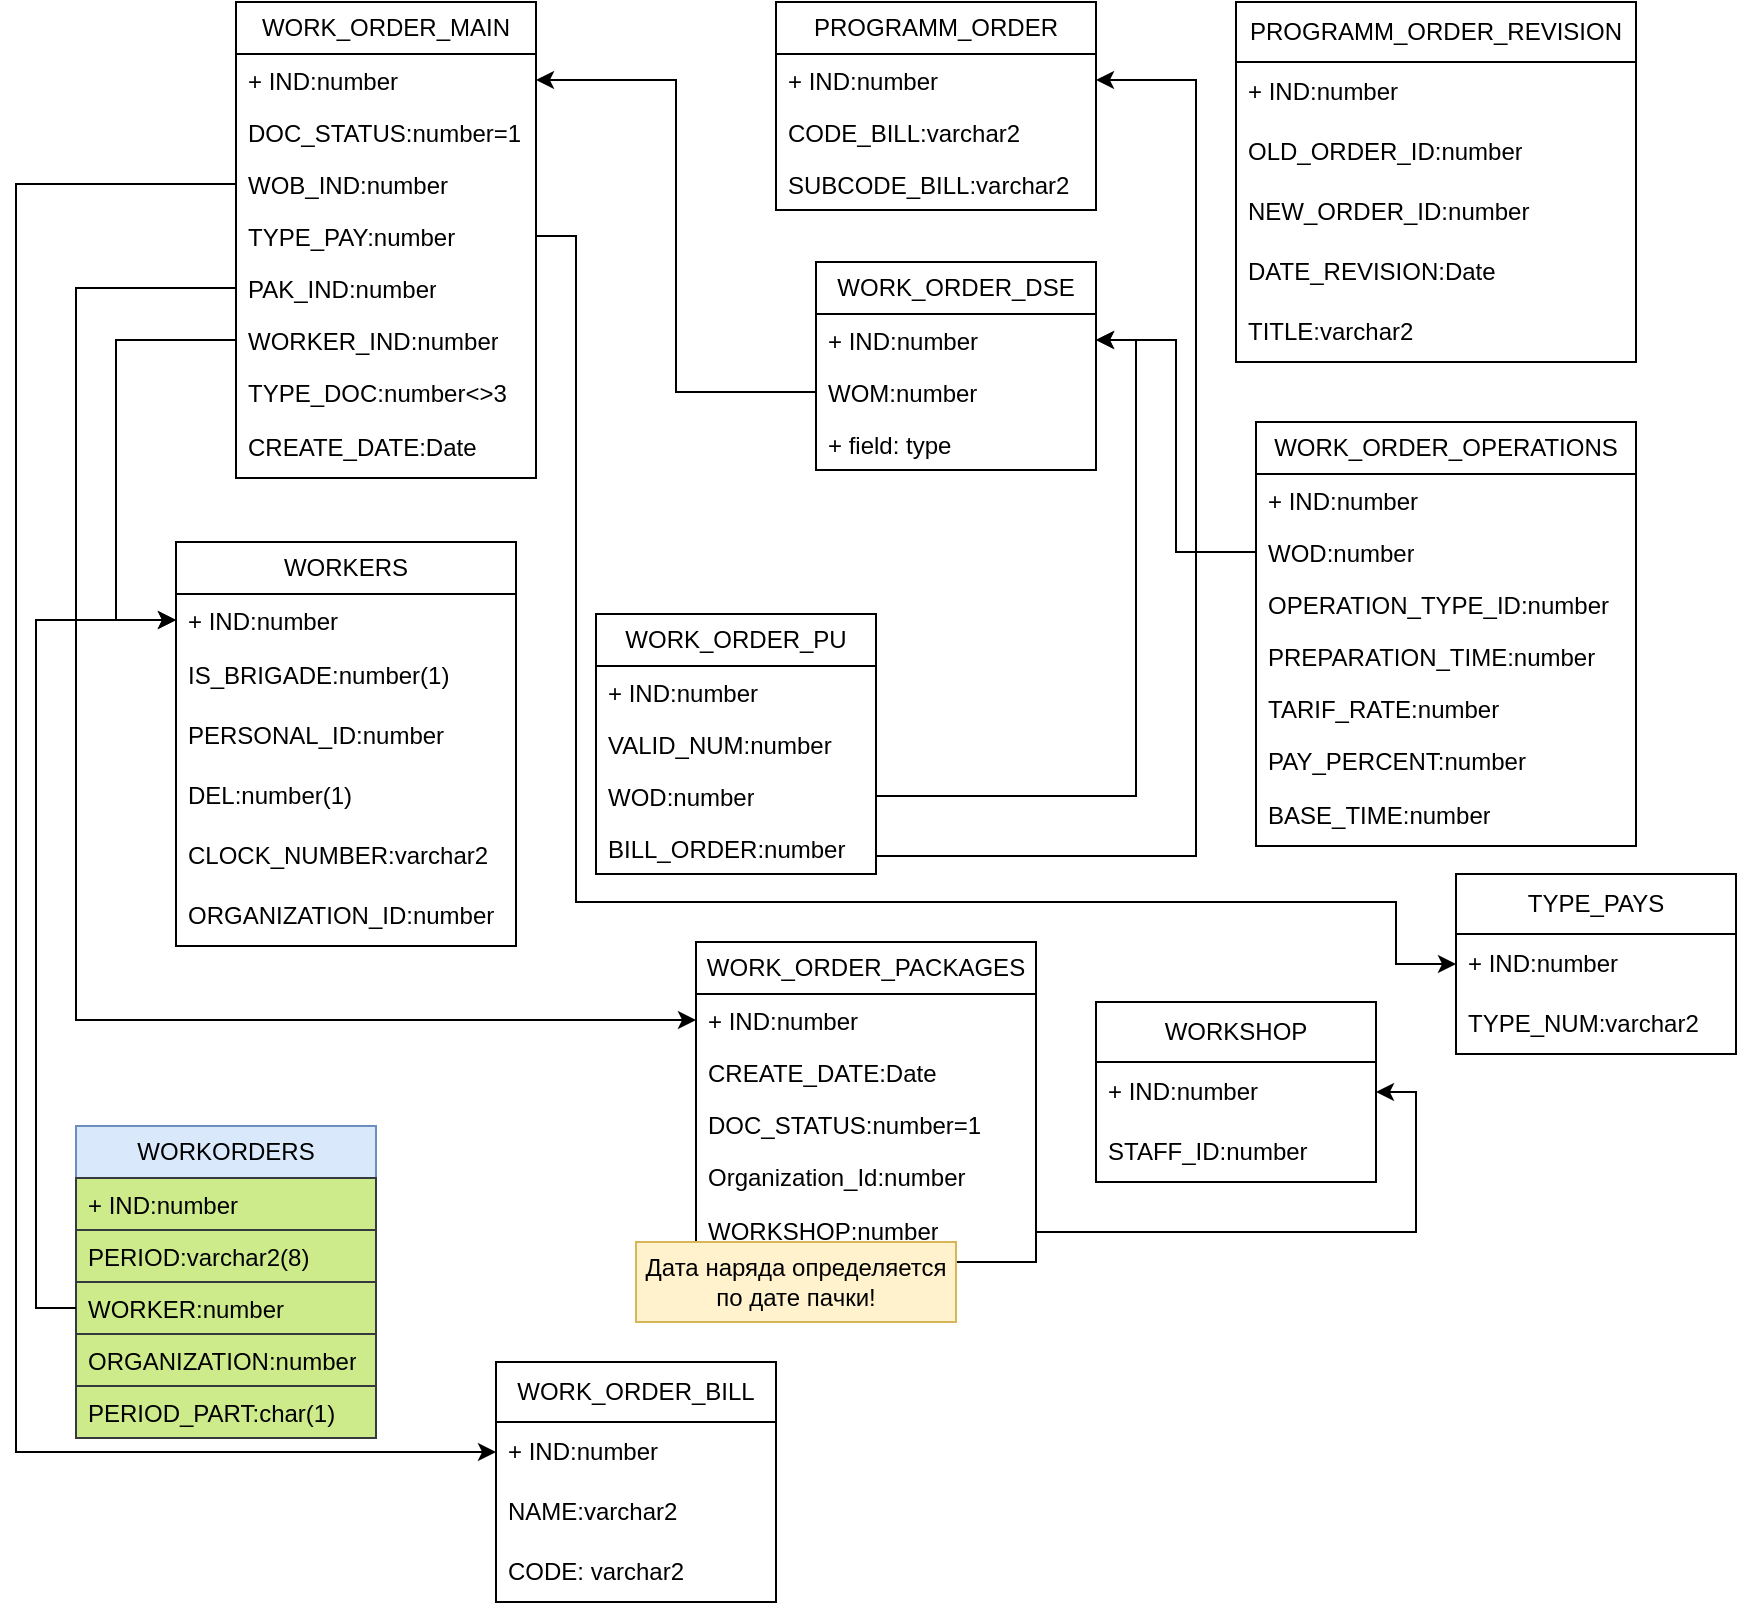 <mxfile version="21.1.8" type="github">
  <diagram name="Page-1" id="9f46799a-70d6-7492-0946-bef42562c5a5">
    <mxGraphModel dx="1434" dy="796" grid="1" gridSize="10" guides="1" tooltips="1" connect="1" arrows="1" fold="1" page="1" pageScale="1" pageWidth="1169" pageHeight="827" background="none" math="0" shadow="0">
      <root>
        <mxCell id="0" />
        <mxCell id="1" parent="0" />
        <mxCell id="JL5NNq-8GLPffX-R44t9-5" value="WORK_ORDER_MAIN" style="swimlane;fontStyle=0;childLayout=stackLayout;horizontal=1;startSize=26;fillColor=none;horizontalStack=0;resizeParent=1;resizeParentMax=0;resizeLast=0;collapsible=1;marginBottom=0;whiteSpace=wrap;html=1;" parent="1" vertex="1">
          <mxGeometry x="150" y="20" width="150" height="238" as="geometry" />
        </mxCell>
        <mxCell id="JL5NNq-8GLPffX-R44t9-6" value="+ IND:number" style="text;strokeColor=none;fillColor=none;align=left;verticalAlign=top;spacingLeft=4;spacingRight=4;overflow=hidden;rotatable=0;points=[[0,0.5],[1,0.5]];portConstraint=eastwest;whiteSpace=wrap;html=1;" parent="JL5NNq-8GLPffX-R44t9-5" vertex="1">
          <mxGeometry y="26" width="150" height="26" as="geometry" />
        </mxCell>
        <mxCell id="JL5NNq-8GLPffX-R44t9-7" value="DOC_STATUS:number=1" style="text;strokeColor=none;fillColor=none;align=left;verticalAlign=top;spacingLeft=4;spacingRight=4;overflow=hidden;rotatable=0;points=[[0,0.5],[1,0.5]];portConstraint=eastwest;whiteSpace=wrap;html=1;" parent="JL5NNq-8GLPffX-R44t9-5" vertex="1">
          <mxGeometry y="52" width="150" height="26" as="geometry" />
        </mxCell>
        <mxCell id="JL5NNq-8GLPffX-R44t9-8" value="WOB_IND:number" style="text;strokeColor=none;fillColor=none;align=left;verticalAlign=top;spacingLeft=4;spacingRight=4;overflow=hidden;rotatable=0;points=[[0,0.5],[1,0.5]];portConstraint=eastwest;whiteSpace=wrap;html=1;" parent="JL5NNq-8GLPffX-R44t9-5" vertex="1">
          <mxGeometry y="78" width="150" height="26" as="geometry" />
        </mxCell>
        <mxCell id="JL5NNq-8GLPffX-R44t9-9" value="TYPE_PAY:number" style="text;strokeColor=none;fillColor=none;align=left;verticalAlign=top;spacingLeft=4;spacingRight=4;overflow=hidden;rotatable=0;points=[[0,0.5],[1,0.5]];portConstraint=eastwest;whiteSpace=wrap;html=1;" parent="JL5NNq-8GLPffX-R44t9-5" vertex="1">
          <mxGeometry y="104" width="150" height="26" as="geometry" />
        </mxCell>
        <mxCell id="JL5NNq-8GLPffX-R44t9-33" value="PAK_IND:number" style="text;strokeColor=none;fillColor=none;align=left;verticalAlign=top;spacingLeft=4;spacingRight=4;overflow=hidden;rotatable=0;points=[[0,0.5],[1,0.5]];portConstraint=eastwest;whiteSpace=wrap;html=1;" parent="JL5NNq-8GLPffX-R44t9-5" vertex="1">
          <mxGeometry y="130" width="150" height="26" as="geometry" />
        </mxCell>
        <mxCell id="JL5NNq-8GLPffX-R44t9-41" value="WORKER_IND:number" style="text;strokeColor=none;fillColor=none;align=left;verticalAlign=top;spacingLeft=4;spacingRight=4;overflow=hidden;rotatable=0;points=[[0,0.5],[1,0.5]];portConstraint=eastwest;whiteSpace=wrap;html=1;" parent="JL5NNq-8GLPffX-R44t9-5" vertex="1">
          <mxGeometry y="156" width="150" height="26" as="geometry" />
        </mxCell>
        <mxCell id="JL5NNq-8GLPffX-R44t9-56" value="TYPE_DOC:number&amp;lt;&amp;gt;3" style="text;strokeColor=none;fillColor=none;align=left;verticalAlign=top;spacingLeft=4;spacingRight=4;overflow=hidden;rotatable=0;points=[[0,0.5],[1,0.5]];portConstraint=eastwest;whiteSpace=wrap;html=1;" parent="JL5NNq-8GLPffX-R44t9-5" vertex="1">
          <mxGeometry y="182" width="150" height="26" as="geometry" />
        </mxCell>
        <mxCell id="oC8seJXO5h8MSKb7G7MF-5" value="CREATE_DATE:Date" style="text;strokeColor=none;fillColor=none;align=left;verticalAlign=middle;spacingLeft=4;spacingRight=4;overflow=hidden;points=[[0,0.5],[1,0.5]];portConstraint=eastwest;rotatable=0;whiteSpace=wrap;html=1;" parent="JL5NNq-8GLPffX-R44t9-5" vertex="1">
          <mxGeometry y="208" width="150" height="30" as="geometry" />
        </mxCell>
        <mxCell id="JL5NNq-8GLPffX-R44t9-10" value="WORK_ORDER_DSE" style="swimlane;fontStyle=0;childLayout=stackLayout;horizontal=1;startSize=26;fillColor=none;horizontalStack=0;resizeParent=1;resizeParentMax=0;resizeLast=0;collapsible=1;marginBottom=0;whiteSpace=wrap;html=1;" parent="1" vertex="1">
          <mxGeometry x="440" y="150" width="140" height="104" as="geometry" />
        </mxCell>
        <mxCell id="JL5NNq-8GLPffX-R44t9-12" value="+ IND:number" style="text;strokeColor=none;fillColor=none;align=left;verticalAlign=top;spacingLeft=4;spacingRight=4;overflow=hidden;rotatable=0;points=[[0,0.5],[1,0.5]];portConstraint=eastwest;whiteSpace=wrap;html=1;" parent="JL5NNq-8GLPffX-R44t9-10" vertex="1">
          <mxGeometry y="26" width="140" height="26" as="geometry" />
        </mxCell>
        <mxCell id="JL5NNq-8GLPffX-R44t9-11" value="WOM:number" style="text;strokeColor=none;fillColor=none;align=left;verticalAlign=top;spacingLeft=4;spacingRight=4;overflow=hidden;rotatable=0;points=[[0,0.5],[1,0.5]];portConstraint=eastwest;whiteSpace=wrap;html=1;" parent="JL5NNq-8GLPffX-R44t9-10" vertex="1">
          <mxGeometry y="52" width="140" height="26" as="geometry" />
        </mxCell>
        <mxCell id="JL5NNq-8GLPffX-R44t9-13" value="+ field: type" style="text;strokeColor=none;fillColor=none;align=left;verticalAlign=top;spacingLeft=4;spacingRight=4;overflow=hidden;rotatable=0;points=[[0,0.5],[1,0.5]];portConstraint=eastwest;whiteSpace=wrap;html=1;" parent="JL5NNq-8GLPffX-R44t9-10" vertex="1">
          <mxGeometry y="78" width="140" height="26" as="geometry" />
        </mxCell>
        <mxCell id="JL5NNq-8GLPffX-R44t9-14" style="edgeStyle=orthogonalEdgeStyle;rounded=0;orthogonalLoop=1;jettySize=auto;html=1;exitX=0;exitY=0.5;exitDx=0;exitDy=0;entryX=1;entryY=0.5;entryDx=0;entryDy=0;" parent="1" source="JL5NNq-8GLPffX-R44t9-11" target="JL5NNq-8GLPffX-R44t9-6" edge="1">
          <mxGeometry relative="1" as="geometry" />
        </mxCell>
        <mxCell id="JL5NNq-8GLPffX-R44t9-15" value="WORK_ORDER_PU" style="swimlane;fontStyle=0;childLayout=stackLayout;horizontal=1;startSize=26;fillColor=none;horizontalStack=0;resizeParent=1;resizeParentMax=0;resizeLast=0;collapsible=1;marginBottom=0;whiteSpace=wrap;html=1;" parent="1" vertex="1">
          <mxGeometry x="330" y="326" width="140" height="130" as="geometry" />
        </mxCell>
        <mxCell id="JL5NNq-8GLPffX-R44t9-16" value="+ IND:number" style="text;strokeColor=none;fillColor=none;align=left;verticalAlign=top;spacingLeft=4;spacingRight=4;overflow=hidden;rotatable=0;points=[[0,0.5],[1,0.5]];portConstraint=eastwest;whiteSpace=wrap;html=1;" parent="JL5NNq-8GLPffX-R44t9-15" vertex="1">
          <mxGeometry y="26" width="140" height="26" as="geometry" />
        </mxCell>
        <mxCell id="JL5NNq-8GLPffX-R44t9-17" value="VALID_NUM:number" style="text;strokeColor=none;fillColor=none;align=left;verticalAlign=top;spacingLeft=4;spacingRight=4;overflow=hidden;rotatable=0;points=[[0,0.5],[1,0.5]];portConstraint=eastwest;whiteSpace=wrap;html=1;" parent="JL5NNq-8GLPffX-R44t9-15" vertex="1">
          <mxGeometry y="52" width="140" height="26" as="geometry" />
        </mxCell>
        <mxCell id="JL5NNq-8GLPffX-R44t9-18" value="WOD:number" style="text;strokeColor=none;fillColor=none;align=left;verticalAlign=top;spacingLeft=4;spacingRight=4;overflow=hidden;rotatable=0;points=[[0,0.5],[1,0.5]];portConstraint=eastwest;whiteSpace=wrap;html=1;" parent="JL5NNq-8GLPffX-R44t9-15" vertex="1">
          <mxGeometry y="78" width="140" height="26" as="geometry" />
        </mxCell>
        <mxCell id="JL5NNq-8GLPffX-R44t9-53" value="BILL_ORDER:number" style="text;strokeColor=none;fillColor=none;align=left;verticalAlign=top;spacingLeft=4;spacingRight=4;overflow=hidden;rotatable=0;points=[[0,0.5],[1,0.5]];portConstraint=eastwest;whiteSpace=wrap;html=1;" parent="JL5NNq-8GLPffX-R44t9-15" vertex="1">
          <mxGeometry y="104" width="140" height="26" as="geometry" />
        </mxCell>
        <mxCell id="JL5NNq-8GLPffX-R44t9-19" style="edgeStyle=orthogonalEdgeStyle;rounded=0;orthogonalLoop=1;jettySize=auto;html=1;exitX=1;exitY=0.5;exitDx=0;exitDy=0;entryX=1;entryY=0.5;entryDx=0;entryDy=0;" parent="1" source="JL5NNq-8GLPffX-R44t9-18" target="JL5NNq-8GLPffX-R44t9-12" edge="1">
          <mxGeometry relative="1" as="geometry" />
        </mxCell>
        <mxCell id="JL5NNq-8GLPffX-R44t9-20" value="WORK_ORDER_OPERATIONS" style="swimlane;fontStyle=0;childLayout=stackLayout;horizontal=1;startSize=26;fillColor=none;horizontalStack=0;resizeParent=1;resizeParentMax=0;resizeLast=0;collapsible=1;marginBottom=0;whiteSpace=wrap;html=1;" parent="1" vertex="1">
          <mxGeometry x="660" y="230" width="190" height="212" as="geometry" />
        </mxCell>
        <mxCell id="JL5NNq-8GLPffX-R44t9-21" value="+ IND:number" style="text;strokeColor=none;fillColor=none;align=left;verticalAlign=top;spacingLeft=4;spacingRight=4;overflow=hidden;rotatable=0;points=[[0,0.5],[1,0.5]];portConstraint=eastwest;whiteSpace=wrap;html=1;" parent="JL5NNq-8GLPffX-R44t9-20" vertex="1">
          <mxGeometry y="26" width="190" height="26" as="geometry" />
        </mxCell>
        <mxCell id="JL5NNq-8GLPffX-R44t9-22" value="WOD:number" style="text;strokeColor=none;fillColor=none;align=left;verticalAlign=top;spacingLeft=4;spacingRight=4;overflow=hidden;rotatable=0;points=[[0,0.5],[1,0.5]];portConstraint=eastwest;whiteSpace=wrap;html=1;" parent="JL5NNq-8GLPffX-R44t9-20" vertex="1">
          <mxGeometry y="52" width="190" height="26" as="geometry" />
        </mxCell>
        <mxCell id="JL5NNq-8GLPffX-R44t9-23" value="OPERATION_TYPE_ID:number" style="text;strokeColor=none;fillColor=none;align=left;verticalAlign=top;spacingLeft=4;spacingRight=4;overflow=hidden;rotatable=0;points=[[0,0.5],[1,0.5]];portConstraint=eastwest;whiteSpace=wrap;html=1;" parent="JL5NNq-8GLPffX-R44t9-20" vertex="1">
          <mxGeometry y="78" width="190" height="26" as="geometry" />
        </mxCell>
        <mxCell id="JL5NNq-8GLPffX-R44t9-26" value="PREPARATION_TIME:number" style="text;strokeColor=none;fillColor=none;align=left;verticalAlign=top;spacingLeft=4;spacingRight=4;overflow=hidden;rotatable=0;points=[[0,0.5],[1,0.5]];portConstraint=eastwest;whiteSpace=wrap;html=1;" parent="JL5NNq-8GLPffX-R44t9-20" vertex="1">
          <mxGeometry y="104" width="190" height="26" as="geometry" />
        </mxCell>
        <mxCell id="JL5NNq-8GLPffX-R44t9-25" value="TARIF_RATE:number" style="text;strokeColor=none;fillColor=none;align=left;verticalAlign=top;spacingLeft=4;spacingRight=4;overflow=hidden;rotatable=0;points=[[0,0.5],[1,0.5]];portConstraint=eastwest;whiteSpace=wrap;html=1;" parent="JL5NNq-8GLPffX-R44t9-20" vertex="1">
          <mxGeometry y="130" width="190" height="26" as="geometry" />
        </mxCell>
        <mxCell id="JL5NNq-8GLPffX-R44t9-27" value="PAY_PERCENT:number" style="text;strokeColor=none;fillColor=none;align=left;verticalAlign=top;spacingLeft=4;spacingRight=4;overflow=hidden;rotatable=0;points=[[0,0.5],[1,0.5]];portConstraint=eastwest;whiteSpace=wrap;html=1;" parent="JL5NNq-8GLPffX-R44t9-20" vertex="1">
          <mxGeometry y="156" width="190" height="26" as="geometry" />
        </mxCell>
        <mxCell id="oC8seJXO5h8MSKb7G7MF-7" value="BASE_TIME:number" style="text;strokeColor=none;fillColor=none;align=left;verticalAlign=middle;spacingLeft=4;spacingRight=4;overflow=hidden;points=[[0,0.5],[1,0.5]];portConstraint=eastwest;rotatable=0;whiteSpace=wrap;html=1;" parent="JL5NNq-8GLPffX-R44t9-20" vertex="1">
          <mxGeometry y="182" width="190" height="30" as="geometry" />
        </mxCell>
        <mxCell id="JL5NNq-8GLPffX-R44t9-24" style="edgeStyle=orthogonalEdgeStyle;rounded=0;orthogonalLoop=1;jettySize=auto;html=1;exitX=0;exitY=0.5;exitDx=0;exitDy=0;entryX=1;entryY=0.5;entryDx=0;entryDy=0;" parent="1" source="JL5NNq-8GLPffX-R44t9-22" target="JL5NNq-8GLPffX-R44t9-12" edge="1">
          <mxGeometry relative="1" as="geometry" />
        </mxCell>
        <mxCell id="JL5NNq-8GLPffX-R44t9-28" value="WORK_ORDER_PACKAGES" style="swimlane;fontStyle=0;childLayout=stackLayout;horizontal=1;startSize=26;fillColor=none;horizontalStack=0;resizeParent=1;resizeParentMax=0;resizeLast=0;collapsible=1;marginBottom=0;whiteSpace=wrap;html=1;" parent="1" vertex="1">
          <mxGeometry x="380" y="490" width="170" height="160" as="geometry" />
        </mxCell>
        <mxCell id="JL5NNq-8GLPffX-R44t9-29" value="+ IND:number" style="text;strokeColor=none;fillColor=none;align=left;verticalAlign=top;spacingLeft=4;spacingRight=4;overflow=hidden;rotatable=0;points=[[0,0.5],[1,0.5]];portConstraint=eastwest;whiteSpace=wrap;html=1;" parent="JL5NNq-8GLPffX-R44t9-28" vertex="1">
          <mxGeometry y="26" width="170" height="26" as="geometry" />
        </mxCell>
        <mxCell id="JL5NNq-8GLPffX-R44t9-30" value="CREATE_DATE:Date" style="text;strokeColor=none;fillColor=none;align=left;verticalAlign=top;spacingLeft=4;spacingRight=4;overflow=hidden;rotatable=0;points=[[0,0.5],[1,0.5]];portConstraint=eastwest;whiteSpace=wrap;html=1;" parent="JL5NNq-8GLPffX-R44t9-28" vertex="1">
          <mxGeometry y="52" width="170" height="26" as="geometry" />
        </mxCell>
        <mxCell id="JL5NNq-8GLPffX-R44t9-31" value="DOC_STATUS:number=1" style="text;strokeColor=none;fillColor=none;align=left;verticalAlign=top;spacingLeft=4;spacingRight=4;overflow=hidden;rotatable=0;points=[[0,0.5],[1,0.5]];portConstraint=eastwest;whiteSpace=wrap;html=1;" parent="JL5NNq-8GLPffX-R44t9-28" vertex="1">
          <mxGeometry y="78" width="170" height="26" as="geometry" />
        </mxCell>
        <mxCell id="JL5NNq-8GLPffX-R44t9-32" value="Organization_Id:number" style="text;strokeColor=none;fillColor=none;align=left;verticalAlign=top;spacingLeft=4;spacingRight=4;overflow=hidden;rotatable=0;points=[[0,0.5],[1,0.5]];portConstraint=eastwest;whiteSpace=wrap;html=1;" parent="JL5NNq-8GLPffX-R44t9-28" vertex="1">
          <mxGeometry y="104" width="170" height="26" as="geometry" />
        </mxCell>
        <mxCell id="oC8seJXO5h8MSKb7G7MF-15" value="WORKSHOP:number" style="text;strokeColor=none;fillColor=none;align=left;verticalAlign=middle;spacingLeft=4;spacingRight=4;overflow=hidden;points=[[0,0.5],[1,0.5]];portConstraint=eastwest;rotatable=0;whiteSpace=wrap;html=1;" parent="JL5NNq-8GLPffX-R44t9-28" vertex="1">
          <mxGeometry y="130" width="170" height="30" as="geometry" />
        </mxCell>
        <mxCell id="JL5NNq-8GLPffX-R44t9-35" value="WORKORDERS" style="swimlane;fontStyle=0;childLayout=stackLayout;horizontal=1;startSize=26;fillColor=#dae8fc;horizontalStack=0;resizeParent=1;resizeParentMax=0;resizeLast=0;collapsible=1;marginBottom=0;whiteSpace=wrap;html=1;strokeColor=#6c8ebf;" parent="1" vertex="1">
          <mxGeometry x="70" y="582" width="150" height="156" as="geometry" />
        </mxCell>
        <mxCell id="JL5NNq-8GLPffX-R44t9-36" value="+ IND:number" style="text;strokeColor=#36393d;fillColor=#cdeb8b;align=left;verticalAlign=top;spacingLeft=4;spacingRight=4;overflow=hidden;rotatable=0;points=[[0,0.5],[1,0.5]];portConstraint=eastwest;whiteSpace=wrap;html=1;" parent="JL5NNq-8GLPffX-R44t9-35" vertex="1">
          <mxGeometry y="26" width="150" height="26" as="geometry" />
        </mxCell>
        <mxCell id="JL5NNq-8GLPffX-R44t9-37" value="PERIOD:varchar2(8)" style="text;strokeColor=#36393d;fillColor=#cdeb8b;align=left;verticalAlign=top;spacingLeft=4;spacingRight=4;overflow=hidden;rotatable=0;points=[[0,0.5],[1,0.5]];portConstraint=eastwest;whiteSpace=wrap;html=1;" parent="JL5NNq-8GLPffX-R44t9-35" vertex="1">
          <mxGeometry y="52" width="150" height="26" as="geometry" />
        </mxCell>
        <mxCell id="JL5NNq-8GLPffX-R44t9-38" value="WORKER:number" style="text;strokeColor=#36393d;fillColor=#cdeb8b;align=left;verticalAlign=top;spacingLeft=4;spacingRight=4;overflow=hidden;rotatable=0;points=[[0,0.5],[1,0.5]];portConstraint=eastwest;whiteSpace=wrap;html=1;" parent="JL5NNq-8GLPffX-R44t9-35" vertex="1">
          <mxGeometry y="78" width="150" height="26" as="geometry" />
        </mxCell>
        <mxCell id="JL5NNq-8GLPffX-R44t9-39" value="ORGANIZATION:number" style="text;strokeColor=#36393d;fillColor=#cdeb8b;align=left;verticalAlign=top;spacingLeft=4;spacingRight=4;overflow=hidden;rotatable=0;points=[[0,0.5],[1,0.5]];portConstraint=eastwest;whiteSpace=wrap;html=1;" parent="JL5NNq-8GLPffX-R44t9-35" vertex="1">
          <mxGeometry y="104" width="150" height="26" as="geometry" />
        </mxCell>
        <mxCell id="JL5NNq-8GLPffX-R44t9-40" value="PERIOD_PART:char(1)" style="text;strokeColor=#36393d;fillColor=#cdeb8b;align=left;verticalAlign=top;spacingLeft=4;spacingRight=4;overflow=hidden;rotatable=0;points=[[0,0.5],[1,0.5]];portConstraint=eastwest;whiteSpace=wrap;html=1;" parent="JL5NNq-8GLPffX-R44t9-35" vertex="1">
          <mxGeometry y="130" width="150" height="26" as="geometry" />
        </mxCell>
        <mxCell id="JL5NNq-8GLPffX-R44t9-42" value="WORKERS" style="swimlane;fontStyle=0;childLayout=stackLayout;horizontal=1;startSize=26;fillColor=none;horizontalStack=0;resizeParent=1;resizeParentMax=0;resizeLast=0;collapsible=1;marginBottom=0;whiteSpace=wrap;html=1;" parent="1" vertex="1">
          <mxGeometry x="120" y="290" width="170" height="202" as="geometry" />
        </mxCell>
        <mxCell id="JL5NNq-8GLPffX-R44t9-43" value="+ IND:number" style="text;strokeColor=none;fillColor=none;align=left;verticalAlign=top;spacingLeft=4;spacingRight=4;overflow=hidden;rotatable=0;points=[[0,0.5],[1,0.5]];portConstraint=eastwest;whiteSpace=wrap;html=1;" parent="JL5NNq-8GLPffX-R44t9-42" vertex="1">
          <mxGeometry y="26" width="170" height="26" as="geometry" />
        </mxCell>
        <mxCell id="oC8seJXO5h8MSKb7G7MF-17" value="IS_BRIGADE:number(1)" style="text;strokeColor=none;fillColor=none;align=left;verticalAlign=middle;spacingLeft=4;spacingRight=4;overflow=hidden;points=[[0,0.5],[1,0.5]];portConstraint=eastwest;rotatable=0;whiteSpace=wrap;html=1;" parent="JL5NNq-8GLPffX-R44t9-42" vertex="1">
          <mxGeometry y="52" width="170" height="30" as="geometry" />
        </mxCell>
        <mxCell id="oC8seJXO5h8MSKb7G7MF-18" value="PERSONAL_ID:number" style="text;strokeColor=none;fillColor=none;align=left;verticalAlign=middle;spacingLeft=4;spacingRight=4;overflow=hidden;points=[[0,0.5],[1,0.5]];portConstraint=eastwest;rotatable=0;whiteSpace=wrap;html=1;" parent="JL5NNq-8GLPffX-R44t9-42" vertex="1">
          <mxGeometry y="82" width="170" height="30" as="geometry" />
        </mxCell>
        <mxCell id="iDvpU5UxS4VV4juBtvxx-12" value="DEL:number(1)" style="text;strokeColor=none;fillColor=none;align=left;verticalAlign=middle;spacingLeft=4;spacingRight=4;overflow=hidden;points=[[0,0.5],[1,0.5]];portConstraint=eastwest;rotatable=0;whiteSpace=wrap;html=1;" vertex="1" parent="JL5NNq-8GLPffX-R44t9-42">
          <mxGeometry y="112" width="170" height="30" as="geometry" />
        </mxCell>
        <mxCell id="iDvpU5UxS4VV4juBtvxx-13" value="CLOCK_NUMBER:varchar2" style="text;strokeColor=none;fillColor=none;align=left;verticalAlign=middle;spacingLeft=4;spacingRight=4;overflow=hidden;points=[[0,0.5],[1,0.5]];portConstraint=eastwest;rotatable=0;whiteSpace=wrap;html=1;" vertex="1" parent="JL5NNq-8GLPffX-R44t9-42">
          <mxGeometry y="142" width="170" height="30" as="geometry" />
        </mxCell>
        <mxCell id="iDvpU5UxS4VV4juBtvxx-14" value="ORGANIZATION_ID:number" style="text;strokeColor=none;fillColor=none;align=left;verticalAlign=middle;spacingLeft=4;spacingRight=4;overflow=hidden;points=[[0,0.5],[1,0.5]];portConstraint=eastwest;rotatable=0;whiteSpace=wrap;html=1;" vertex="1" parent="JL5NNq-8GLPffX-R44t9-42">
          <mxGeometry y="172" width="170" height="30" as="geometry" />
        </mxCell>
        <mxCell id="JL5NNq-8GLPffX-R44t9-47" style="edgeStyle=orthogonalEdgeStyle;rounded=0;orthogonalLoop=1;jettySize=auto;html=1;exitX=0;exitY=0.5;exitDx=0;exitDy=0;entryX=0;entryY=0.5;entryDx=0;entryDy=0;" parent="1" source="JL5NNq-8GLPffX-R44t9-41" target="JL5NNq-8GLPffX-R44t9-43" edge="1">
          <mxGeometry relative="1" as="geometry">
            <mxPoint x="120" y="340" as="targetPoint" />
            <Array as="points">
              <mxPoint x="90" y="189" />
              <mxPoint x="90" y="329" />
            </Array>
          </mxGeometry>
        </mxCell>
        <mxCell id="JL5NNq-8GLPffX-R44t9-48" style="edgeStyle=orthogonalEdgeStyle;rounded=0;orthogonalLoop=1;jettySize=auto;html=1;exitX=0;exitY=0.5;exitDx=0;exitDy=0;entryX=0;entryY=0.5;entryDx=0;entryDy=0;" parent="1" source="JL5NNq-8GLPffX-R44t9-38" target="JL5NNq-8GLPffX-R44t9-43" edge="1">
          <mxGeometry relative="1" as="geometry" />
        </mxCell>
        <mxCell id="JL5NNq-8GLPffX-R44t9-49" value="PROGRAMM_ORDER" style="swimlane;fontStyle=0;childLayout=stackLayout;horizontal=1;startSize=26;fillColor=none;horizontalStack=0;resizeParent=1;resizeParentMax=0;resizeLast=0;collapsible=1;marginBottom=0;whiteSpace=wrap;html=1;" parent="1" vertex="1">
          <mxGeometry x="420" y="20" width="160" height="104" as="geometry" />
        </mxCell>
        <mxCell id="JL5NNq-8GLPffX-R44t9-50" value="+ IND:number" style="text;strokeColor=none;fillColor=none;align=left;verticalAlign=top;spacingLeft=4;spacingRight=4;overflow=hidden;rotatable=0;points=[[0,0.5],[1,0.5]];portConstraint=eastwest;whiteSpace=wrap;html=1;" parent="JL5NNq-8GLPffX-R44t9-49" vertex="1">
          <mxGeometry y="26" width="160" height="26" as="geometry" />
        </mxCell>
        <mxCell id="JL5NNq-8GLPffX-R44t9-51" value="CODE_BILL:varchar2" style="text;strokeColor=none;fillColor=none;align=left;verticalAlign=top;spacingLeft=4;spacingRight=4;overflow=hidden;rotatable=0;points=[[0,0.5],[1,0.5]];portConstraint=eastwest;whiteSpace=wrap;html=1;" parent="JL5NNq-8GLPffX-R44t9-49" vertex="1">
          <mxGeometry y="52" width="160" height="26" as="geometry" />
        </mxCell>
        <mxCell id="JL5NNq-8GLPffX-R44t9-52" value="SUBCODE_BILL:varchar2" style="text;strokeColor=none;fillColor=none;align=left;verticalAlign=top;spacingLeft=4;spacingRight=4;overflow=hidden;rotatable=0;points=[[0,0.5],[1,0.5]];portConstraint=eastwest;whiteSpace=wrap;html=1;" parent="JL5NNq-8GLPffX-R44t9-49" vertex="1">
          <mxGeometry y="78" width="160" height="26" as="geometry" />
        </mxCell>
        <mxCell id="JL5NNq-8GLPffX-R44t9-55" style="edgeStyle=orthogonalEdgeStyle;rounded=0;orthogonalLoop=1;jettySize=auto;html=1;exitX=1;exitY=0.5;exitDx=0;exitDy=0;entryX=1;entryY=0.5;entryDx=0;entryDy=0;" parent="1" source="JL5NNq-8GLPffX-R44t9-53" target="JL5NNq-8GLPffX-R44t9-50" edge="1">
          <mxGeometry relative="1" as="geometry">
            <Array as="points">
              <mxPoint x="470" y="447" />
              <mxPoint x="630" y="447" />
              <mxPoint x="630" y="59" />
            </Array>
            <mxPoint x="590" y="59" as="targetPoint" />
          </mxGeometry>
        </mxCell>
        <mxCell id="JL5NNq-8GLPffX-R44t9-57" style="edgeStyle=orthogonalEdgeStyle;rounded=0;orthogonalLoop=1;jettySize=auto;html=1;exitX=0;exitY=0.5;exitDx=0;exitDy=0;entryX=0;entryY=0.5;entryDx=0;entryDy=0;" parent="1" source="JL5NNq-8GLPffX-R44t9-33" target="JL5NNq-8GLPffX-R44t9-29" edge="1">
          <mxGeometry relative="1" as="geometry">
            <Array as="points">
              <mxPoint x="70" y="163" />
              <mxPoint x="70" y="529" />
            </Array>
          </mxGeometry>
        </mxCell>
        <mxCell id="oC8seJXO5h8MSKb7G7MF-1" value="WORKSHOP" style="swimlane;fontStyle=0;childLayout=stackLayout;horizontal=1;startSize=30;horizontalStack=0;resizeParent=1;resizeParentMax=0;resizeLast=0;collapsible=1;marginBottom=0;whiteSpace=wrap;html=1;" parent="1" vertex="1">
          <mxGeometry x="580" y="520" width="140" height="90" as="geometry" />
        </mxCell>
        <mxCell id="oC8seJXO5h8MSKb7G7MF-2" value="+ IND:number" style="text;strokeColor=none;fillColor=none;align=left;verticalAlign=middle;spacingLeft=4;spacingRight=4;overflow=hidden;points=[[0,0.5],[1,0.5]];portConstraint=eastwest;rotatable=0;whiteSpace=wrap;html=1;" parent="oC8seJXO5h8MSKb7G7MF-1" vertex="1">
          <mxGeometry y="30" width="140" height="30" as="geometry" />
        </mxCell>
        <mxCell id="oC8seJXO5h8MSKb7G7MF-3" value="STAFF_ID:number" style="text;strokeColor=none;fillColor=none;align=left;verticalAlign=middle;spacingLeft=4;spacingRight=4;overflow=hidden;points=[[0,0.5],[1,0.5]];portConstraint=eastwest;rotatable=0;whiteSpace=wrap;html=1;" parent="oC8seJXO5h8MSKb7G7MF-1" vertex="1">
          <mxGeometry y="60" width="140" height="30" as="geometry" />
        </mxCell>
        <mxCell id="oC8seJXO5h8MSKb7G7MF-8" value="Дата наряда определяется по дате пачки!" style="text;html=1;strokeColor=#d6b656;fillColor=#fff2cc;align=center;verticalAlign=middle;whiteSpace=wrap;rounded=0;" parent="1" vertex="1">
          <mxGeometry x="350" y="640" width="160" height="40" as="geometry" />
        </mxCell>
        <mxCell id="oC8seJXO5h8MSKb7G7MF-9" value="PROGRAMM_ORDER_REVISION" style="swimlane;fontStyle=0;childLayout=stackLayout;horizontal=1;startSize=30;horizontalStack=0;resizeParent=1;resizeParentMax=0;resizeLast=0;collapsible=1;marginBottom=0;whiteSpace=wrap;html=1;" parent="1" vertex="1">
          <mxGeometry x="650" y="20" width="200" height="180" as="geometry" />
        </mxCell>
        <mxCell id="oC8seJXO5h8MSKb7G7MF-11" value="+ IND:number" style="text;strokeColor=none;fillColor=none;align=left;verticalAlign=middle;spacingLeft=4;spacingRight=4;overflow=hidden;points=[[0,0.5],[1,0.5]];portConstraint=eastwest;rotatable=0;whiteSpace=wrap;html=1;" parent="oC8seJXO5h8MSKb7G7MF-9" vertex="1">
          <mxGeometry y="30" width="200" height="30" as="geometry" />
        </mxCell>
        <mxCell id="oC8seJXO5h8MSKb7G7MF-10" value="OLD_ORDER_ID:number" style="text;strokeColor=none;fillColor=none;align=left;verticalAlign=middle;spacingLeft=4;spacingRight=4;overflow=hidden;points=[[0,0.5],[1,0.5]];portConstraint=eastwest;rotatable=0;whiteSpace=wrap;html=1;" parent="oC8seJXO5h8MSKb7G7MF-9" vertex="1">
          <mxGeometry y="60" width="200" height="30" as="geometry" />
        </mxCell>
        <mxCell id="oC8seJXO5h8MSKb7G7MF-12" value="NEW_ORDER_ID:number" style="text;strokeColor=none;fillColor=none;align=left;verticalAlign=middle;spacingLeft=4;spacingRight=4;overflow=hidden;points=[[0,0.5],[1,0.5]];portConstraint=eastwest;rotatable=0;whiteSpace=wrap;html=1;" parent="oC8seJXO5h8MSKb7G7MF-9" vertex="1">
          <mxGeometry y="90" width="200" height="30" as="geometry" />
        </mxCell>
        <mxCell id="oC8seJXO5h8MSKb7G7MF-13" value="DATE_REVISION:Date" style="text;strokeColor=none;fillColor=none;align=left;verticalAlign=middle;spacingLeft=4;spacingRight=4;overflow=hidden;points=[[0,0.5],[1,0.5]];portConstraint=eastwest;rotatable=0;whiteSpace=wrap;html=1;" parent="oC8seJXO5h8MSKb7G7MF-9" vertex="1">
          <mxGeometry y="120" width="200" height="30" as="geometry" />
        </mxCell>
        <mxCell id="oC8seJXO5h8MSKb7G7MF-14" value="TITLE:varchar2" style="text;strokeColor=none;fillColor=none;align=left;verticalAlign=middle;spacingLeft=4;spacingRight=4;overflow=hidden;points=[[0,0.5],[1,0.5]];portConstraint=eastwest;rotatable=0;whiteSpace=wrap;html=1;" parent="oC8seJXO5h8MSKb7G7MF-9" vertex="1">
          <mxGeometry y="150" width="200" height="30" as="geometry" />
        </mxCell>
        <mxCell id="oC8seJXO5h8MSKb7G7MF-16" style="edgeStyle=orthogonalEdgeStyle;rounded=0;orthogonalLoop=1;jettySize=auto;html=1;exitX=1;exitY=0.5;exitDx=0;exitDy=0;entryX=1;entryY=0.5;entryDx=0;entryDy=0;" parent="1" source="oC8seJXO5h8MSKb7G7MF-15" target="oC8seJXO5h8MSKb7G7MF-2" edge="1">
          <mxGeometry relative="1" as="geometry" />
        </mxCell>
        <mxCell id="iDvpU5UxS4VV4juBtvxx-1" value="TYPE_PAYS" style="swimlane;fontStyle=0;childLayout=stackLayout;horizontal=1;startSize=30;horizontalStack=0;resizeParent=1;resizeParentMax=0;resizeLast=0;collapsible=1;marginBottom=0;whiteSpace=wrap;html=1;" vertex="1" parent="1">
          <mxGeometry x="760" y="456" width="140" height="90" as="geometry" />
        </mxCell>
        <mxCell id="iDvpU5UxS4VV4juBtvxx-2" value="+ IND:number" style="text;strokeColor=none;fillColor=none;align=left;verticalAlign=middle;spacingLeft=4;spacingRight=4;overflow=hidden;points=[[0,0.5],[1,0.5]];portConstraint=eastwest;rotatable=0;whiteSpace=wrap;html=1;" vertex="1" parent="iDvpU5UxS4VV4juBtvxx-1">
          <mxGeometry y="30" width="140" height="30" as="geometry" />
        </mxCell>
        <mxCell id="iDvpU5UxS4VV4juBtvxx-3" value="TYPE_NUM:varchar2" style="text;strokeColor=none;fillColor=none;align=left;verticalAlign=middle;spacingLeft=4;spacingRight=4;overflow=hidden;points=[[0,0.5],[1,0.5]];portConstraint=eastwest;rotatable=0;whiteSpace=wrap;html=1;" vertex="1" parent="iDvpU5UxS4VV4juBtvxx-1">
          <mxGeometry y="60" width="140" height="30" as="geometry" />
        </mxCell>
        <mxCell id="iDvpU5UxS4VV4juBtvxx-5" style="edgeStyle=orthogonalEdgeStyle;rounded=0;orthogonalLoop=1;jettySize=auto;html=1;exitX=1;exitY=0.5;exitDx=0;exitDy=0;entryX=0;entryY=0.5;entryDx=0;entryDy=0;" edge="1" parent="1" source="JL5NNq-8GLPffX-R44t9-9" target="iDvpU5UxS4VV4juBtvxx-2">
          <mxGeometry relative="1" as="geometry">
            <Array as="points">
              <mxPoint x="320" y="137" />
              <mxPoint x="320" y="470" />
              <mxPoint x="730" y="470" />
              <mxPoint x="730" y="501" />
            </Array>
          </mxGeometry>
        </mxCell>
        <mxCell id="iDvpU5UxS4VV4juBtvxx-6" value="WORK_ORDER_BILL" style="swimlane;fontStyle=0;childLayout=stackLayout;horizontal=1;startSize=30;horizontalStack=0;resizeParent=1;resizeParentMax=0;resizeLast=0;collapsible=1;marginBottom=0;whiteSpace=wrap;html=1;" vertex="1" parent="1">
          <mxGeometry x="280" y="700" width="140" height="120" as="geometry" />
        </mxCell>
        <mxCell id="iDvpU5UxS4VV4juBtvxx-7" value="+ IND:number" style="text;strokeColor=none;fillColor=none;align=left;verticalAlign=middle;spacingLeft=4;spacingRight=4;overflow=hidden;points=[[0,0.5],[1,0.5]];portConstraint=eastwest;rotatable=0;whiteSpace=wrap;html=1;" vertex="1" parent="iDvpU5UxS4VV4juBtvxx-6">
          <mxGeometry y="30" width="140" height="30" as="geometry" />
        </mxCell>
        <mxCell id="iDvpU5UxS4VV4juBtvxx-8" value="NAME:varchar2" style="text;strokeColor=none;fillColor=none;align=left;verticalAlign=middle;spacingLeft=4;spacingRight=4;overflow=hidden;points=[[0,0.5],[1,0.5]];portConstraint=eastwest;rotatable=0;whiteSpace=wrap;html=1;" vertex="1" parent="iDvpU5UxS4VV4juBtvxx-6">
          <mxGeometry y="60" width="140" height="30" as="geometry" />
        </mxCell>
        <mxCell id="iDvpU5UxS4VV4juBtvxx-9" value="CODE: varchar2" style="text;strokeColor=none;fillColor=none;align=left;verticalAlign=middle;spacingLeft=4;spacingRight=4;overflow=hidden;points=[[0,0.5],[1,0.5]];portConstraint=eastwest;rotatable=0;whiteSpace=wrap;html=1;" vertex="1" parent="iDvpU5UxS4VV4juBtvxx-6">
          <mxGeometry y="90" width="140" height="30" as="geometry" />
        </mxCell>
        <mxCell id="iDvpU5UxS4VV4juBtvxx-10" style="edgeStyle=orthogonalEdgeStyle;rounded=0;orthogonalLoop=1;jettySize=auto;html=1;exitX=0;exitY=0.5;exitDx=0;exitDy=0;entryX=0;entryY=0.5;entryDx=0;entryDy=0;" edge="1" parent="1" source="JL5NNq-8GLPffX-R44t9-8" target="iDvpU5UxS4VV4juBtvxx-7">
          <mxGeometry relative="1" as="geometry">
            <mxPoint x="270" y="750" as="targetPoint" />
            <Array as="points">
              <mxPoint x="40" y="111" />
              <mxPoint x="40" y="745" />
            </Array>
          </mxGeometry>
        </mxCell>
      </root>
    </mxGraphModel>
  </diagram>
</mxfile>

